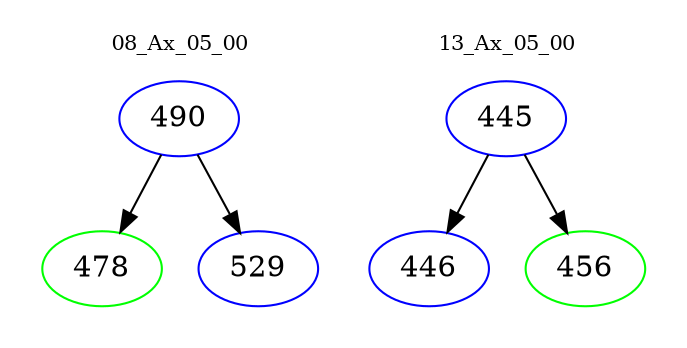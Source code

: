 digraph{
subgraph cluster_0 {
color = white
label = "08_Ax_05_00";
fontsize=10;
T0_490 [label="490", color="blue"]
T0_490 -> T0_478 [color="black"]
T0_478 [label="478", color="green"]
T0_490 -> T0_529 [color="black"]
T0_529 [label="529", color="blue"]
}
subgraph cluster_1 {
color = white
label = "13_Ax_05_00";
fontsize=10;
T1_445 [label="445", color="blue"]
T1_445 -> T1_446 [color="black"]
T1_446 [label="446", color="blue"]
T1_445 -> T1_456 [color="black"]
T1_456 [label="456", color="green"]
}
}
